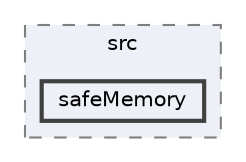 digraph "safeMemory"
{
 // LATEX_PDF_SIZE
  bgcolor="transparent";
  edge [fontname=Helvetica,fontsize=10,labelfontname=Helvetica,labelfontsize=10];
  node [fontname=Helvetica,fontsize=10,shape=box,height=0.2,width=0.4];
  compound=true
  subgraph clusterdir_2ef63f8fbf46693fa0ed3faf52be64c2 {
    graph [ bgcolor="#edf0f7", pencolor="grey50", label="src", fontname=Helvetica,fontsize=10 style="filled,dashed", URL="dir_2ef63f8fbf46693fa0ed3faf52be64c2.html",tooltip=""]
  dir_f5cbf907badd58da7f249d718ae3fe68 [label="safeMemory", fillcolor="#edf0f7", color="grey25", style="filled,bold", URL="dir_f5cbf907badd58da7f249d718ae3fe68.html",tooltip=""];
  }
}
